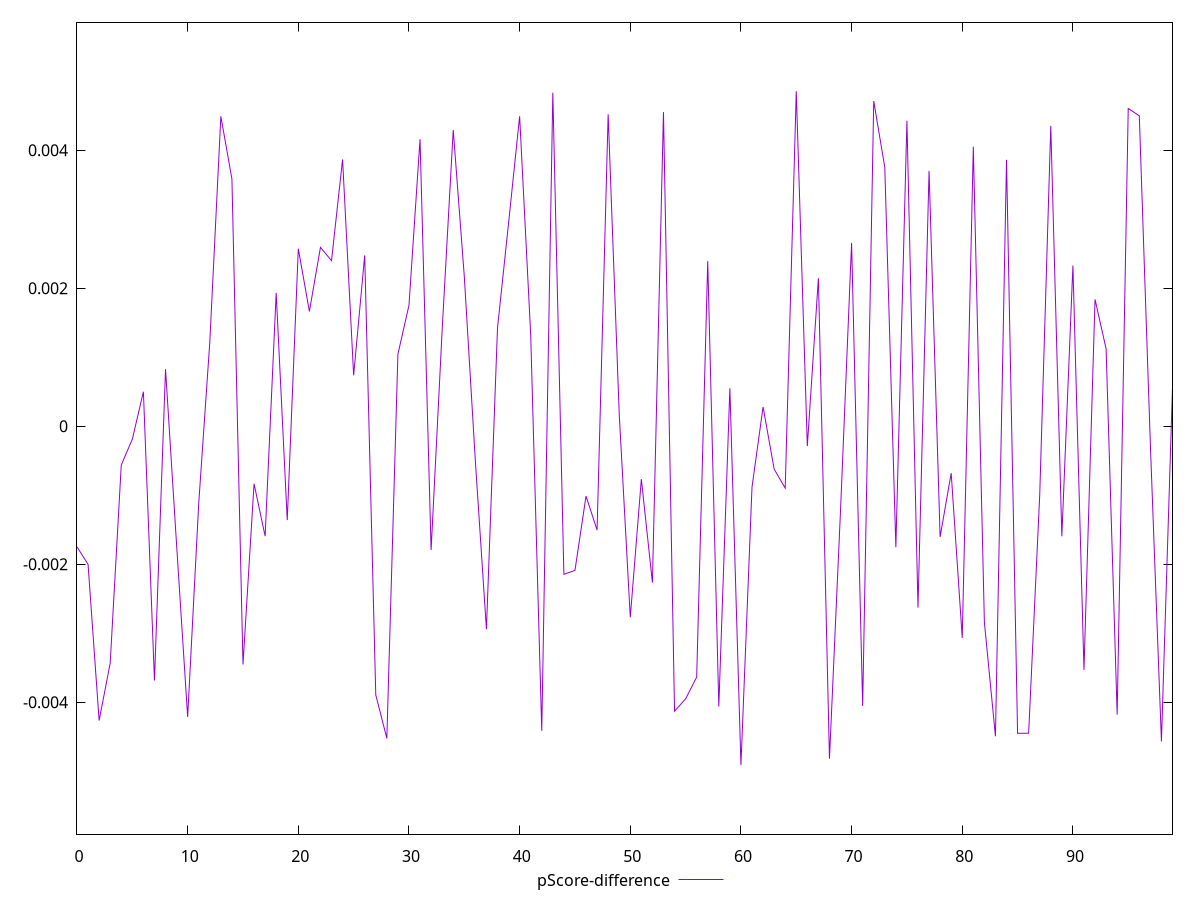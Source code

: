 reset

$pScoreDifference <<EOF
0 -0.0017468628253591856
1 -0.0020010016699095745
2 -0.004264834348233215
3 -0.0034307270358787667
4 -0.0005610469706803789
5 -0.0001859995466738651
6 0.0005016311162365783
7 -0.0036824142550723193
8 0.0008293231735346795
9 -0.001717954554686929
10 -0.004211498916906975
11 -0.0011177998682048162
12 0.0012164022289722354
13 0.004493624426260223
14 0.00358388652692454
15 -0.0034515838047022296
16 -0.0008321506890335284
17 -0.0015923845246987867
18 0.0019346347414431753
19 -0.001358685216941602
20 0.0025752786730013355
21 0.0016653957271418607
22 0.002594204029680802
23 0.002400702527667664
24 0.003868831272686335
25 0.0007399428465136859
26 0.0024781739027323058
27 -0.0038932081323546086
28 -0.004522331981367311
29 0.0010449494565949458
30 0.001754783766466872
31 0.004162839582044664
32 -0.0017929449967178934
33 0.0013976759246474568
34 0.0042958424778927196
35 0.002172308446167115
36 -0.0005044101249978006
37 -0.0029398577365917777
38 0.0014243753685651006
39 0.0029442706680143926
40 0.004494317733009012
41 0.0013281877043426205
42 -0.004413051334538065
43 0.004835522092962896
44 -0.002144900881259737
45 -0.002087373033148987
46 -0.0010119419318244116
47 -0.0015032395031429058
48 0.004522810426152435
49 0.00018266378031372987
50 -0.002768709191987795
51 -0.0007644956683825477
52 -0.002264963061082259
53 0.004554844931229596
54 -0.004128420874645267
55 -0.003949262084756544
56 -0.0036345486889922674
57 0.0023943104968552342
58 -0.004060765021026369
59 0.0005526943829725628
60 -0.0049103984587673954
61 -0.0008816314666670877
62 0.00028138678282529916
63 -0.000619069164742303
64 -0.0008955817508092823
65 0.004856356404280393
66 -0.00028642689284918976
67 0.0021481374643694817
68 -0.004817411220096601
69 -0.0012175331821633328
70 0.0026589977866109393
71 -0.004052731558168765
72 0.004715319475567803
73 0.0037524714929154657
74 -0.001752231822629735
75 0.004428990000301947
76 -0.0026279378480433824
77 0.0037032203549713927
78 -0.0016024678953482363
79 -0.000678568246474498
80 -0.003066845652755723
81 0.004052714008834446
82 -0.0028402286550591738
83 -0.004491964851095154
84 0.0038633529532862143
85 -0.004449470046716808
86 -0.004447914634457151
87 -0.0009990994569405443
88 0.004355277135056679
89 -0.001592682629290354
90 0.0023309577990850983
91 -0.0035301971019084943
92 0.0018399999671667722
93 0.001122822922502209
94 -0.004178966056595068
95 0.004607889343105853
96 0.004501096946629812
97 -0.00026404841996363615
98 -0.004567286533452952
99 0.0005644945535208112
EOF

set key outside below
set xrange [0:99]
set yrange [-0.0059103984587673955:0.005856356404280393]
set trange [-0.0059103984587673955:0.005856356404280393]
set terminal svg size 640, 500 enhanced background rgb 'white'
set output "report_00019_2021-02-10T18-14-37.922Z//mainthread-work-breakdown/samples/pages+cached/pScore-difference/values.svg"

plot $pScoreDifference title "pScore-difference" with line

reset
